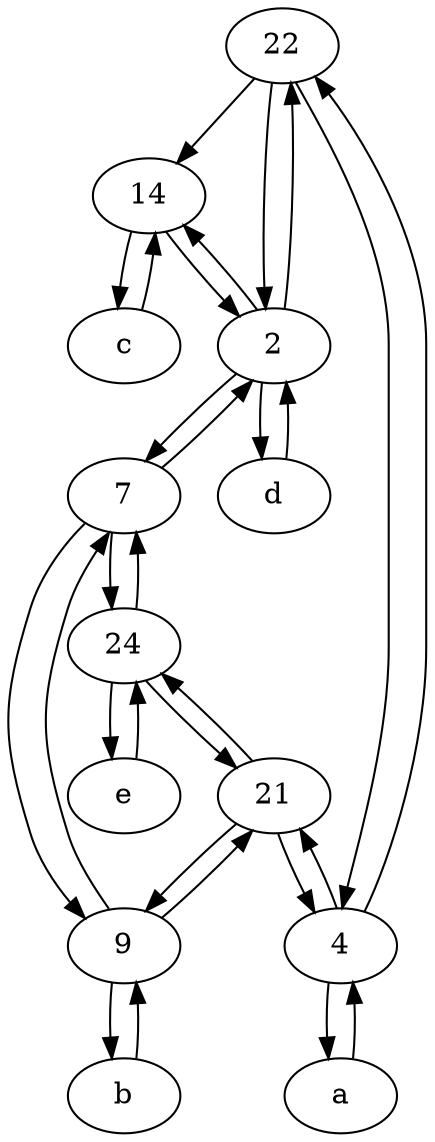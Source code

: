 digraph  {
	22;
	e [pos="30,50!"];
	24;
	b [pos="50,20!"];
	c [pos="20,10!"];
	14;
	d [pos="20,30!"];
	a [pos="40,10!"];
	9;
	2;
	7;
	21;
	4;
	d -> 2;
	b -> 9;
	14 -> 2;
	24 -> e;
	21 -> 24;
	9 -> 7;
	2 -> 14;
	7 -> 24;
	2 -> d;
	e -> 24;
	4 -> a;
	a -> 4;
	22 -> 4;
	7 -> 9;
	c -> 14;
	4 -> 21;
	7 -> 2;
	21 -> 4;
	14 -> c;
	4 -> 22;
	2 -> 22;
	9 -> b;
	21 -> 9;
	2 -> 7;
	9 -> 21;
	24 -> 21;
	22 -> 14;
	22 -> 2;
	24 -> 7;

	}